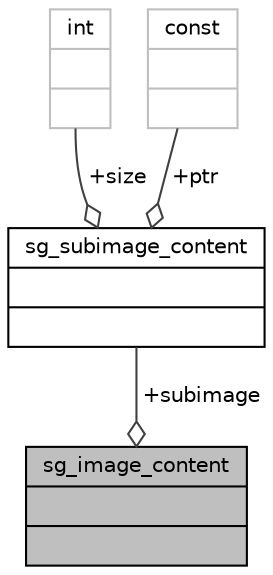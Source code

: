 digraph "sg_image_content"
{
 // INTERACTIVE_SVG=YES
  bgcolor="transparent";
  edge [fontname="Helvetica",fontsize="10",labelfontname="Helvetica",labelfontsize="10"];
  node [fontname="Helvetica",fontsize="10",shape=record];
  Node1 [label="{sg_image_content\n||}",height=0.2,width=0.4,color="black", fillcolor="grey75", style="filled", fontcolor="black"];
  Node2 -> Node1 [color="grey25",fontsize="10",style="solid",label=" +subimage" ,arrowhead="odiamond",fontname="Helvetica"];
  Node2 [label="{sg_subimage_content\n||}",height=0.2,width=0.4,color="black",URL="$d1/d35/structsg__subimage__content.html"];
  Node3 -> Node2 [color="grey25",fontsize="10",style="solid",label=" +size" ,arrowhead="odiamond",fontname="Helvetica"];
  Node3 [label="{int\n||}",height=0.2,width=0.4,color="grey75"];
  Node4 -> Node2 [color="grey25",fontsize="10",style="solid",label=" +ptr" ,arrowhead="odiamond",fontname="Helvetica"];
  Node4 [label="{const\n||}",height=0.2,width=0.4,color="grey75"];
}
